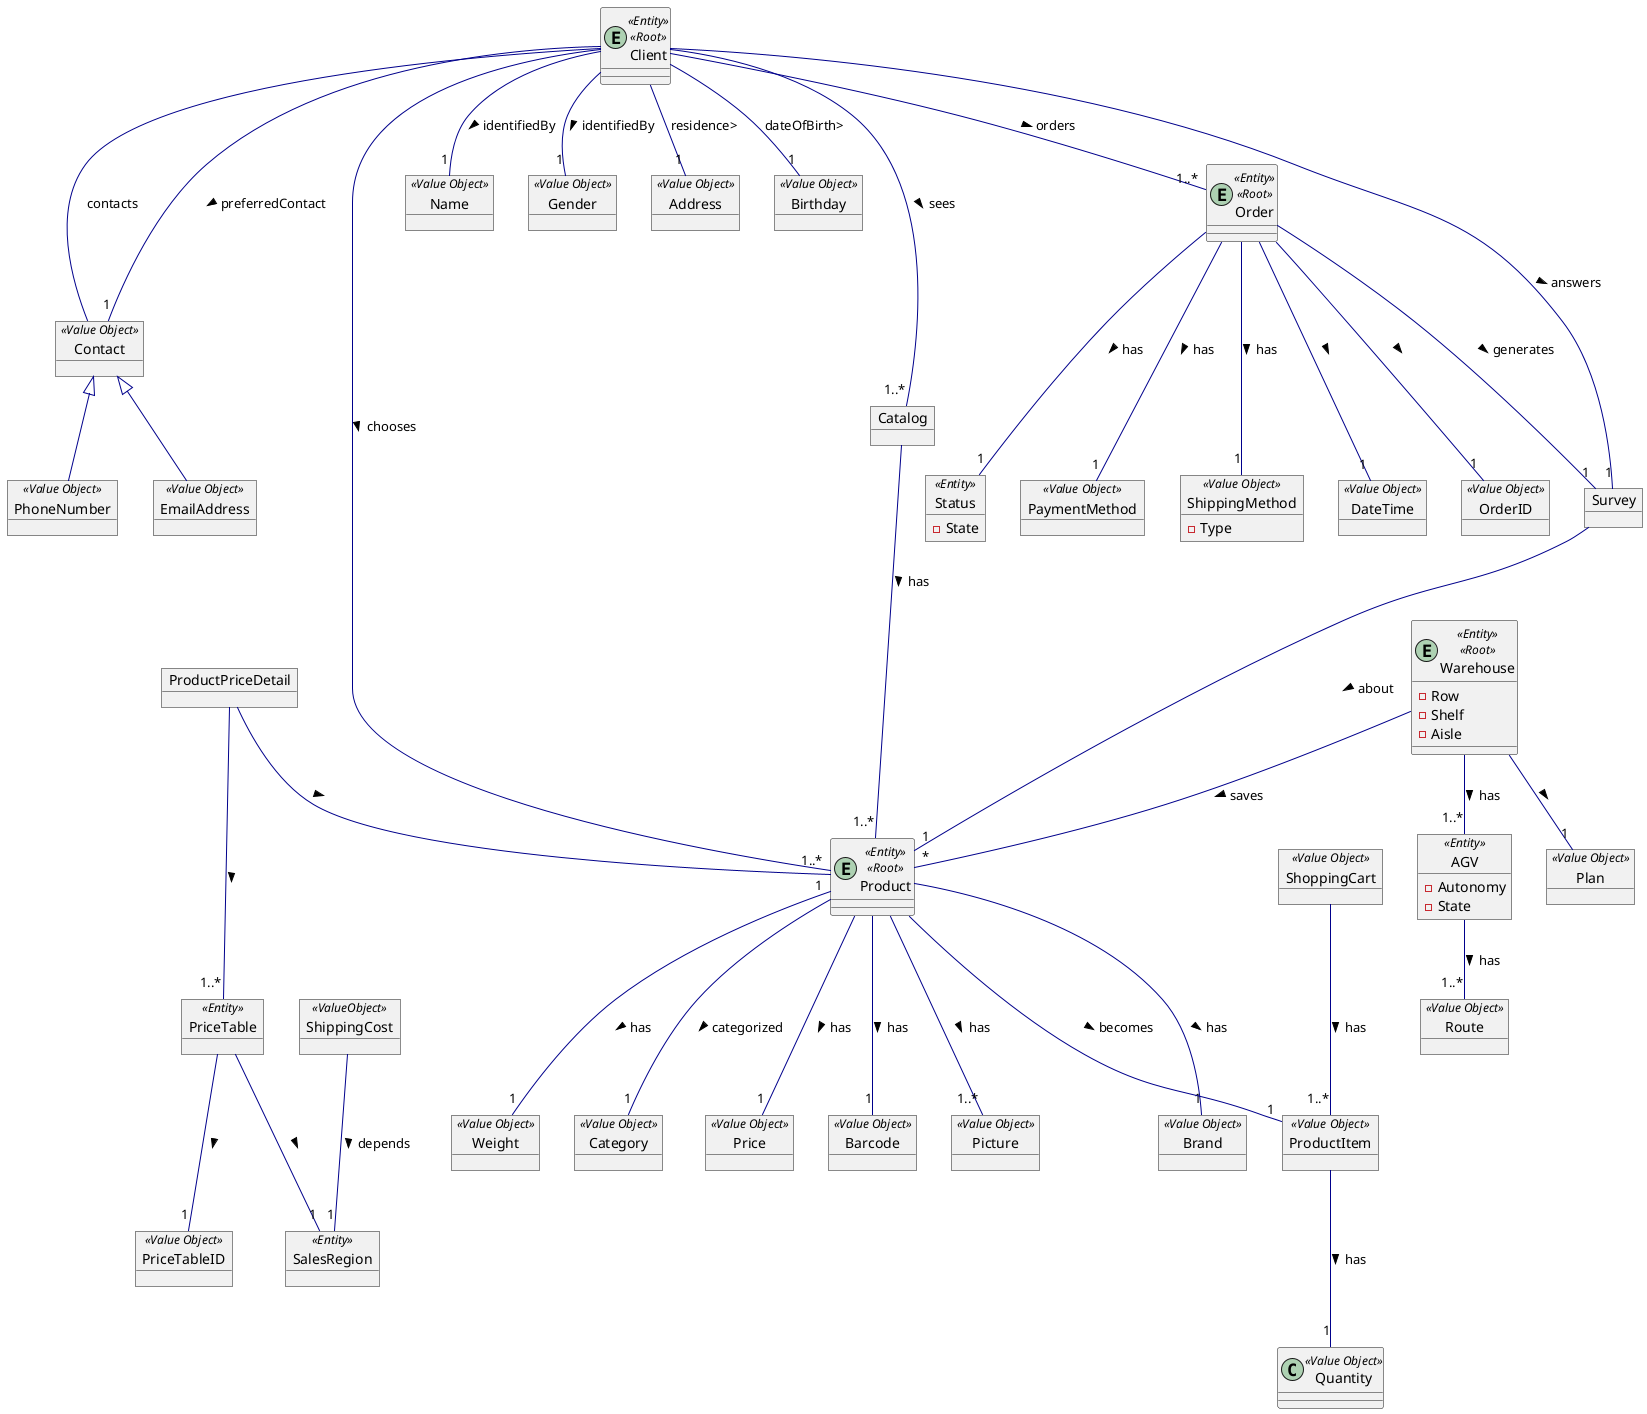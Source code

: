 @startuml
skinparam object {
ArrowColor DarkBlue
}

skinparam stereotypeCBackgroundColor LightBlue

object Survey

entity Client <<Entity>> <<Root>>

object Contact <<Value Object>>

object PhoneNumber <<Value Object>>

object EmailAddress <<Value Object>>

object Name <<Value Object>>

object Gender <<Value Object>>

object Address <<Value Object>>

object Birthday <<Value Object>>



/' Client '/
Client --- "1" Contact : preferredContact >
Client -- "1" Name : identifiedBy >
Client --  Contact : contacts
Client -- "1" Gender : identifiedBy >
Client -- "1" Address : residence>
Client -- "1" Birthday : dateOfBirth>
Contact <|-- PhoneNumber
Contact <|-- EmailAddress
Client -- "1" Survey : answers >




entity Product <<Entity>> <<Root>>

object PriceTableID <<Value Object>>

object PriceTable <<Entity>>

object SalesRegion <<Entity>>

object Category <<Value Object>>

object ProductPriceDetail

object Price <<Value Object>>

object Barcode <<Value Object>>

object Picture <<Value Object>>

object Brand <<Value Object>>

object ProductItem <<Value Object>>

Class Quantity <<Value Object>>

object Weight <<Value Object>>



/' Product '/
Product --- "1" Category: categorized >
Product --- "1" Price: has >
Product --- "1..*" Picture: has >
Product --- "1" Barcode: has >
Product --- "1" Brand: has >
ProductPriceDetail -- "1" Product: >
ProductPriceDetail --- "1..*" PriceTable: >
PriceTable --- "1" PriceTableID: >
PriceTable --- "1" SalesRegion: >
Survey --- "1" Product: about  >
Product --- "1" ProductItem: becomes >
ProductItem --- "1" Quantity: has >




    entity Warehouse <<Entity>> <<Root>>{
    -Row
    -Shelf
    -Aisle
    }

    object AGV <<Entity>>{
    -Autonomy
    -State
    }

object Route <<Value Object>>

object Plan <<Value Object>>



/' Warehouse '/

Warehouse -- "1..*" AGV: has >
AGV -- "1..*" Route: has >
Warehouse -- "1" Plan: >



entity Order <<Entity>> <<Root>>

object DateTime <<Value Object>>

object OrderID <<Value Object>>

    object Status <<Entity>>{
    -State
    }

object PaymentMethod <<Value Object>>

    object ShippingMethod <<Value Object>>{
    -Type
    }

object ShippingCost <<ValueObject>>




/' Order '/
Order --- "1" OrderID : >
Order --- "1" DateTime : >
Order --- "1" Status : has >
Order --- "1" PaymentMethod : has >
Order --- "1" ShippingMethod : has >
Order --- "1" Survey : generates >
ShippingCost --- "1" SalesRegion: depends >
Product --- "1" Weight: has >


object ShoppingCart <<Value Object>>

/' ShoppingCart '/
ShoppingCart --- "1..*" ProductItem: has >

object Catalog

/' Catalog '/
Client --- "1..*" Catalog: sees >
Catalog --- "1..*" Product: has >


/' Joined Aggregates '/
Client -- "1..*" Order: orders >
Client -- "1..*" Product: chooses >
Warehouse -- "*" Product: saves >
@enduml
